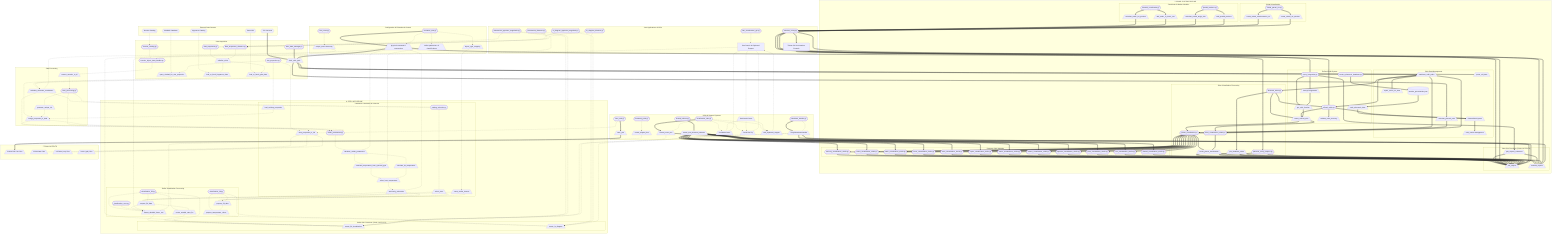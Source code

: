 flowchart TD
 subgraph subGraph7["External Data Sources"]
        HORIZONS{{"JPL Horizons"}}
        HIPPARCOS{{"Hipparcos Catalog"}}
        GAIA{{"Gaia DR3"}}
        SIMBAD{{"SIMBAD Database"}}
        MESSCAT{{"Messier Catalog"}}
 end
 
 subgraph subGraph2["Data Acquisition"]
        DA(["data_acquisition.py"])
        DAD(["data_acquisition_distance.py"])
        ODM(["orbit_data_manager.py"])
        SP(["star_properties.py"])
        MESS(["messier_object_data_handler.py"])
        MESSDATA(["messier_catalog.py"])
        VIZIER[/"initialize_vizier"\]
        LOADHIP[/"load_or_fetch_hipparcos_data"\]
        LOADGAIA[/"load_or_fetch_gaia_data"\]
        FETCHORB[/"fetch_orbit_path"\]
        QUERYSIMBAD[/"query_simbad_for_star_properties"\]
 end
 
 subgraph subGraph8["Data Processing"]
        DP(["data_processing.py"])
        CALCCOORDS[/"calculate_cartesian_coordinates"\]
        GENUID[/"generate_unique_ids"\]
        ASSIGNPROPS[/"assign_properties_to_data"\]
        CONVERTMESS[/"convert_messier_to_df"\]
 end
 
 subgraph subGraphSolar["🌟 SOLAR SYSTEM PIPELINE"]
     subgraph subGraph4["Orbit Data Management"]
            CACHE[/"load/save_orbit_paths"\]
            PRUNE[/"prune_old_data"\]
            PLANET9[/"calculate_planet9_orbit"\]
            EPHEMDB[("`satellite_ephemerides.json`")]
            REFINEDSYS[/"RefinedOrbitSystem"\]
            ORBITCACHE[/"orbit_cache management"\]
            CACHEREPAIR[/"repair_cache_on_load"\]
     end
     
     subgraph subGraph13["Refined Orbit System"]
            REFINED(["refined_orbits.py"])
            INTEGRATION(["orrery_integration.py"])
            CONFIG[/"OrreryConfiguration"\]
            GETORBIT[/"get_orbit_function"\]
            CREATEREF[/"create_refined_orbit"\]
            VALIDATE[/"validate_orbit_accuracy"\]
            LOADEPHM[/"load_ephemeris_data"\]
            CREATEEPHM(["create_ephemeris_database.py"])
     end
     
     subgraph subGraph14["Coordinate & Marker Modules"]
            CELESTIAL(["celestial_coordinates.py"])
            APSIDAL(["apsidal_markers.py"])
            CALCRADEC[/"calculate_radec_for_position"\]
            ADDRADEC[/"add_radec_to_hover_text"\]
            CALCAPSIDAL[/"calculate_orbital_angle_shift"\]
            ADDAPSIDAL[/"add_apsidal_markers"\]
     end
     
     subgraph subGraph15["Orbital Visualization"]
            ORBVIZ(["orbital_param_viz.py"])
            CREATEORBVIZ[/"create_orbital_transformation_viz"\]
            CREATEORBWIN[/"create_orbital_viz_window"\]
     end
     
     subgraph subGraph10Solar["Solar Visualization Processing"]
            G(["planet_visualization.py"])
            G2(["solar_visualization_shells.py"])
            G3(["idealized_orbits.py"])
            HELPERS(["palomas_orrery_helpers.py"])
            CREATEPLANET[/"create_planet_visualization"\]
            PLOTIDEALIZED[/"plot_idealized_orbits"\]
     end

     subgraph subGraph12Solar["Planetary Shell Modules"]
            MERCURY_SHELLS(["mercury_visualization_shells.py"])
            VENUS_SHELLS(["venus_visualization_shells.py"])
            EARTH_SHELLS(["earth_visualization_shells.py"])
            MOON_SHELLS(["moon_visualization_shells.py"])
            MARS_SHELLS(["mars_visualization_shells.py"])
            JUPITER_SHELLS(["jupiter_visualization_shells.py"])
            SATURN_SHELLS(["saturn_visualization_shells.py"])
            URANUS_SHELLS(["uranus_visualization_shells.py"])
            NEPTUNE_SHELLS(["neptune_visualization_shells.py"])
            PLUTO_SHELLS(["pluto_visualization_shells.py"])
            ERIS_SHELLS(["eris_visualization_shells.py"])
            PLANET9_SHELLS(["planet9_visualization_shells.py"])
     end
     
     subgraph subGraph11Solar["Solar Plot Functions (FINAL OUTPUTS)"]
            PLOTOBJECTS[/"plot_objects"\]
            ANIMATEOBJECTS[/"animate_objects"\]
            PLOTENHANCED[/"plot_objects_enhanced"\]
     end
 end
 
 subgraph subGraphStellar["⭐ STELLAR PIPELINE"]
     subgraph subGraph9["Parameter Calculation & Selection"]
            STEL(["stellar_parameters.py"])
            CS(["catalog_selection.py"])
            SELECTSTARS[/"select_stars"\]
            CALCTEMP[/"calculate_stellar_parameters"\]
            TEMPSPECTRAL[/"estimate_temperature_from_spectral_type"\]
            TEMPBV[/"calculate_bv_temperature"\]
            SELECTTEMP[/"select_best_temperature"\]
            LUMLEST[/"luminosity_estimation"\]
            PARSECLASSES[/"parse_stellar_classes"\]
            LOADPROPS[/"load_existing_properties"\]
            SAVEPROPS[/"save_properties_to_file"\]
     end
     
     subgraph subGraph10Stellar["Stellar Visualization Processing"]
            VIZ3D(["visualization_3d.py"])
            VIZ2D(["visualization_2d.py"])
            VIZCORE(["visualization_core.py"])
            PREPARE3D[/"prepare_3d_data"\]
            PREPARE2D[/"prepare_2d_data"\]
            HOVERTEXT[/"format_detailed_hover_text"\]
            NOTABLELIST[/"create_notable_stars_list"\]
            TEMPCOLORS[/"prepare_temperature_colors"\]
     end
     
     subgraph subGraph11Stellar["Stellar Plot Functions (FINAL OUTPUTS)"]
            CREATE3D[/"create_3d_visualization"\]
            CREATEHR[/"create_hr_diagram"\]
     end
 end
 
 subgraph subGraph0["User Applications & GUIs"]
        A(["palomas_orrery.py"])
        A2(["star_visualization_gui.py"])
        PM(["planetarium_apparent_magnitude.py"])
        PD(["planetarium_distance.py"])
        HRD(["hr_diagram_distance.py"])
        HRM(["hr_diagram_apparent_magnitude.py"])
        B["Tkinter GUI & Animation Controls"]
        B2["Star Search & Clipboard Support"]
 end
 
 subgraph subGraph5["Configuration & Educational Content"]
        H(["constants_new.py"])
        SN(["star_notes.py"])
        OBJMAP[/"object_type_mapping"\]
        STELLARPARAMS[/"stellar parameters & classifications"\]
        PHYSCONST[/"physical constants & conversions"\]
        NOTEDICT[/"unique_notes dictionary"\]
 end
 
 subgraph subGraph6["Utility & Support Systems"]
        F(["formatting_utils.py"])
        I(["visualization_utils.py"])
        J(["save_utils.py"])
        K(["shutdown_handler.py"])
        SHARED(["shared_utilities.py"])
        FMTFLOAT[/"format_maybe_float"\]
        FMTHOVER[/"format_hover_text"\]
        SAVEPNG[/"save_plot"\]
        CLEANUP[/"PlotlyShutdownHandler"\]
        STARSEARCH[/"StarSearchFrame"\]
        SCROLLFRAME[/"ScrollableFrame"\]
        TOOLTIP[/"CreateToolTip"\]
        CLIPBOARD[/"add_clipboard_support"\]
        SUNDIR[/"create_sun_direction_indicator"\]
 end
 
 subgraph subGraphOutputs["📁 FINAL OUTPUTS"]
        PNGFILES[/"PNG/HTML Plot Files"\]
        JSONFILES[/"JSON Data Files"\]
        VOTFILES[/"VOTable (.vot) Files"\]
        PKLFILES[/"Pickle (.pkl) Files"\]
 end

    %% SOLAR SYSTEM PIPELINE FLOWS (THICK SOLID ARROWS)
    HORIZONS ==> FETCHORB
    ODM ==> FETCHORB
    FETCHORB ==> CACHE
    FETCHORB ==> PRUNE
    FETCHORB ==> PLANET9
    CACHE ==> CACHEREPAIR
    CACHE ==> G
    CACHE ==> G2
    CACHE ==> G3
    CACHE ==> REFINED
    PLANET9 ==> G
    
    %% REFINED ORBIT SYSTEM FLOWS
    EPHEMDB ==> LOADEPHM
    LOADEPHM ==> REFINEDSYS
    REFINEDSYS ==> ORBITCACHE
    REFINED ==> REFINEDSYS
    REFINED ==> CREATEREF
    REFINED ==> VALIDATE
    INTEGRATION ==> CONFIG
    INTEGRATION ==> GETORBIT
    CONFIG ==> GETORBIT
    GETORBIT ==> CREATEREF
    G3 ==> REFINED
    CREATEREF ==> G
    CREATEREF ==> G2
    CREATEREF ==> G3
    CREATEEPHM ==> EPHEMDB
    
    %% Coordinate & Marker Module Flows
    CELESTIAL ==> CALCRADEC
    CELESTIAL ==> ADDRADEC
    CALCRADEC ==> A
    ADDRADEC ==> A
    APSIDAL ==> CALCAPSIDAL
    APSIDAL ==> ADDAPSIDAL
    CALCAPSIDAL ==> A
    ADDAPSIDAL ==> A
    
    %% Orbital Visualization Flows
    ORBVIZ ==> CREATEORBVIZ
    ORBVIZ ==> CREATEORBWIN
    CREATEORBVIZ ==> A
    CREATEORBWIN ==> A
    
    G ==> CREATEPLANET
    G2 ==> CREATEPLANET
    G3 ==> PLOTIDEALIZED
    CREATEPLANET ==> PLOTOBJECTS
    CREATEPLANET ==> ANIMATEOBJECTS
    PLOTIDEALIZED ==> PLOTOBJECTS
    PLOTIDEALIZED ==> ANIMATEOBJECTS
    INTEGRATION ==> PLOTENHANCED
    PLOTENHANCED ==> PLOTOBJECTS
    PLOTENHANCED ==> ANIMATEOBJECTS
    
    %% Solar GUI controls
    A ==> B
    A ==> HELPERS
    A ==> INTEGRATION
    A ==> PLOTOBJECTS
    A ==> ANIMATEOBJECTS
    HELPERS ==> PLOTOBJECTS
    HELPERS ==> ANIMATEOBJECTS
    B ==> PLOTOBJECTS
    B ==> ANIMATEOBJECTS
    %% Planetary shell integration
    G ==> MERCURY_SHELLS
    G ==> VENUS_SHELLS
    G ==> EARTH_SHELLS
    G ==> MOON_SHELLS
    G ==> MARS_SHELLS
    G ==> JUPITER_SHELLS
    G ==> SATURN_SHELLS
    G ==> URANUS_SHELLS
    G ==> NEPTUNE_SHELLS
    G ==> PLUTO_SHELLS
    G ==> ERIS_SHELLS
    G ==> PLANET9_SHELLS
    MERCURY_SHELLS ==> PLOTOBJECTS
    VENUS_SHELLS ==> PLOTOBJECTS
    EARTH_SHELLS ==> PLOTOBJECTS
    MOON_SHELLS ==> PLOTOBJECTS
    MARS_SHELLS ==> PLOTOBJECTS
    JUPITER_SHELLS ==> PLOTOBJECTS
    SATURN_SHELLS ==> PLOTOBJECTS
    URANUS_SHELLS ==> PLOTOBJECTS
    NEPTUNE_SHELLS ==> PLOTOBJECTS
    PLUTO_SHELLS ==> PLOTOBJECTS
    ERIS_SHELLS ==> PLOTOBJECTS
    PLANET9_SHELLS ==> PLOTOBJECTS
    %% Shared utilities to planetary shells
    SHARED ==> SUNDIR
    SUNDIR ==> MERCURY_SHELLS
    SUNDIR ==> VENUS_SHELLS
    SUNDIR ==> EARTH_SHELLS
    SUNDIR ==> MOON_SHELLS
    SUNDIR ==> MARS_SHELLS
    SUNDIR ==> JUPITER_SHELLS
    SUNDIR ==> SATURN_SHELLS
    SUNDIR ==> URANUS_SHELLS
    SUNDIR ==> NEPTUNE_SHELLS
    SUNDIR ==> PLUTO_SHELLS
    SUNDIR ==> ERIS_SHELLS
    SUNDIR ==> PLANET9_SHELLS
    %% Solar utilities from modules
    H ==> PHYSCONST
    PHYSCONST ==> FETCHORB
    PHYSCONST ==> REFINED
    I ==> FMTHOVER
    FMTHOVER ==> PLOTOBJECTS
    K ==> CLEANUP
    CLEANUP ==> PLOTOBJECTS
    CLEANUP ==> ANIMATEOBJECTS
    J ==> SAVEPNG
    SAVEPNG ==> PNGFILES
    
    %% STELLAR PIPELINE FLOWS (DASHED ARROWS)
    HIPPARCOS -.-> LOADHIP
    GAIA -.-> LOADGAIA
    SIMBAD -.-> QUERYSIMBAD
    MESSCAT -.-> MESSDATA
    MESSDATA -.-> MESS
    DA -.-> VIZIER
    DAD -.-> VIZIER
    VIZIER -.-> LOADHIP
    VIZIER -.-> LOADGAIA
    LOADHIP -.-> CALCCOORDS
    LOADGAIA -.-> CALCCOORDS
    SP -.-> QUERYSIMBAD
    QUERYSIMBAD -.-> ASSIGNPROPS
    MESS -.-> CONVERTMESS
    CALCCOORDS -.-> STEL
    CALCCOORDS -.-> CS
    CONVERTMESS -.-> DP
    DP -.-> STEL
    DP -.-> CS
    DP -.-> GENUID
    GENUID -.-> ASSIGNPROPS
    ASSIGNPROPS -.-> STEL
    STEL -.-> CALCTEMP
    CALCTEMP -.-> TEMPSPECTRAL
    CALCTEMP -.-> TEMPBV
    TEMPSPECTRAL -.-> SELECTTEMP
    TEMPBV -.-> SELECTTEMP
    SELECTTEMP -.-> LUMLEST
    CS -.-> SELECTSTARS
    SP -.-> LOADPROPS
    LOADPROPS -.-> ASSIGNPROPS
    SP -.-> SAVEPROPS
    ASSIGNPROPS -.-> SAVEPROPS
    LUMLEST -.-> PREPARE3D
    LUMLEST -.-> PREPARE2D
    SELECTSTARS -.-> PREPARE3D
    SELECTSTARS -.-> PREPARE2D
    PARSECLASSES -.-> PREPARE3D
    PARSECLASSES -.-> PREPARE2D
    VIZ3D -.-> PREPARE3D
    VIZ3D -.-> HOVERTEXT
    VIZ3D -.-> NOTABLELIST
    VIZ2D -.-> PREPARE2D
    VIZ2D -.-> TEMPCOLORS
    VIZCORE -.-> HOVERTEXT
    PREPARE3D -.-> HOVERTEXT
    PREPARE3D -.-> NOTABLELIST
    PREPARE2D -.-> TEMPCOLORS
    HOVERTEXT -.-> CREATE3D
    NOTABLELIST -.-> CREATE3D
    TEMPCOLORS -.-> CREATEHR
    VIZ3D -.-> CREATE3D
    VIZ2D -.-> CREATEHR
    %% Stellar GUI controls
    A2 -.-> B2
    B2 -.-> CREATE3D
    PM -.-> CREATE3D
    PD -.-> CREATE3D
    HRD -.-> CREATEHR
    HRM -.-> CREATEHR
    %% Stellar utilities and configuration from modules
    H -.-> OBJMAP
    H -.-> STELLARPARAMS
    H -.-> PHYSCONST
    SN -.-> NOTEDICT
    OBJMAP -.-> PARSECLASSES
    STELLARPARAMS -.-> TEMPSPECTRAL
    NOTEDICT -.-> HOVERTEXT
    PHYSCONST -.-> CALCCOORDS
    PHYSCONST -.-> CALCTEMP
    PHYSCONST -.-> LUMLEST
    F -.-> FMTFLOAT
    FMTFLOAT -.-> HOVERTEXT
    I -.-> FMTHOVER
    FMTHOVER -.-> CREATE3D
    K -.-> CLEANUP
    CLEANUP -.-> CREATE3D
    CLEANUP -.-> CREATEHR
    I -.-> SCROLLFRAME
    I -.-> TOOLTIP
    I -.-> CLIPBOARD
    SCROLLFRAME -.-> B2
    TOOLTIP -.-> B2
    CLIPBOARD -.-> B2
    B2 -.-> STARSEARCH
    STARSEARCH -.-> SCROLLFRAME
    STARSEARCH -.-> TOOLTIP
    STARSEARCH -.-> CLIPBOARD
    PM -.-> DA
    PM -.-> MESS
    PD -.-> DAD
    HRD -.-> DAD
    HRM -.-> DA
    %% Stellar data outputs from modules
    J -.-> SAVEPROPS
    SAVEPROPS -.-> JSONFILES
    SAVEPROPS -.-> VOTFILES
    SAVEPROPS -.-> PKLFILES